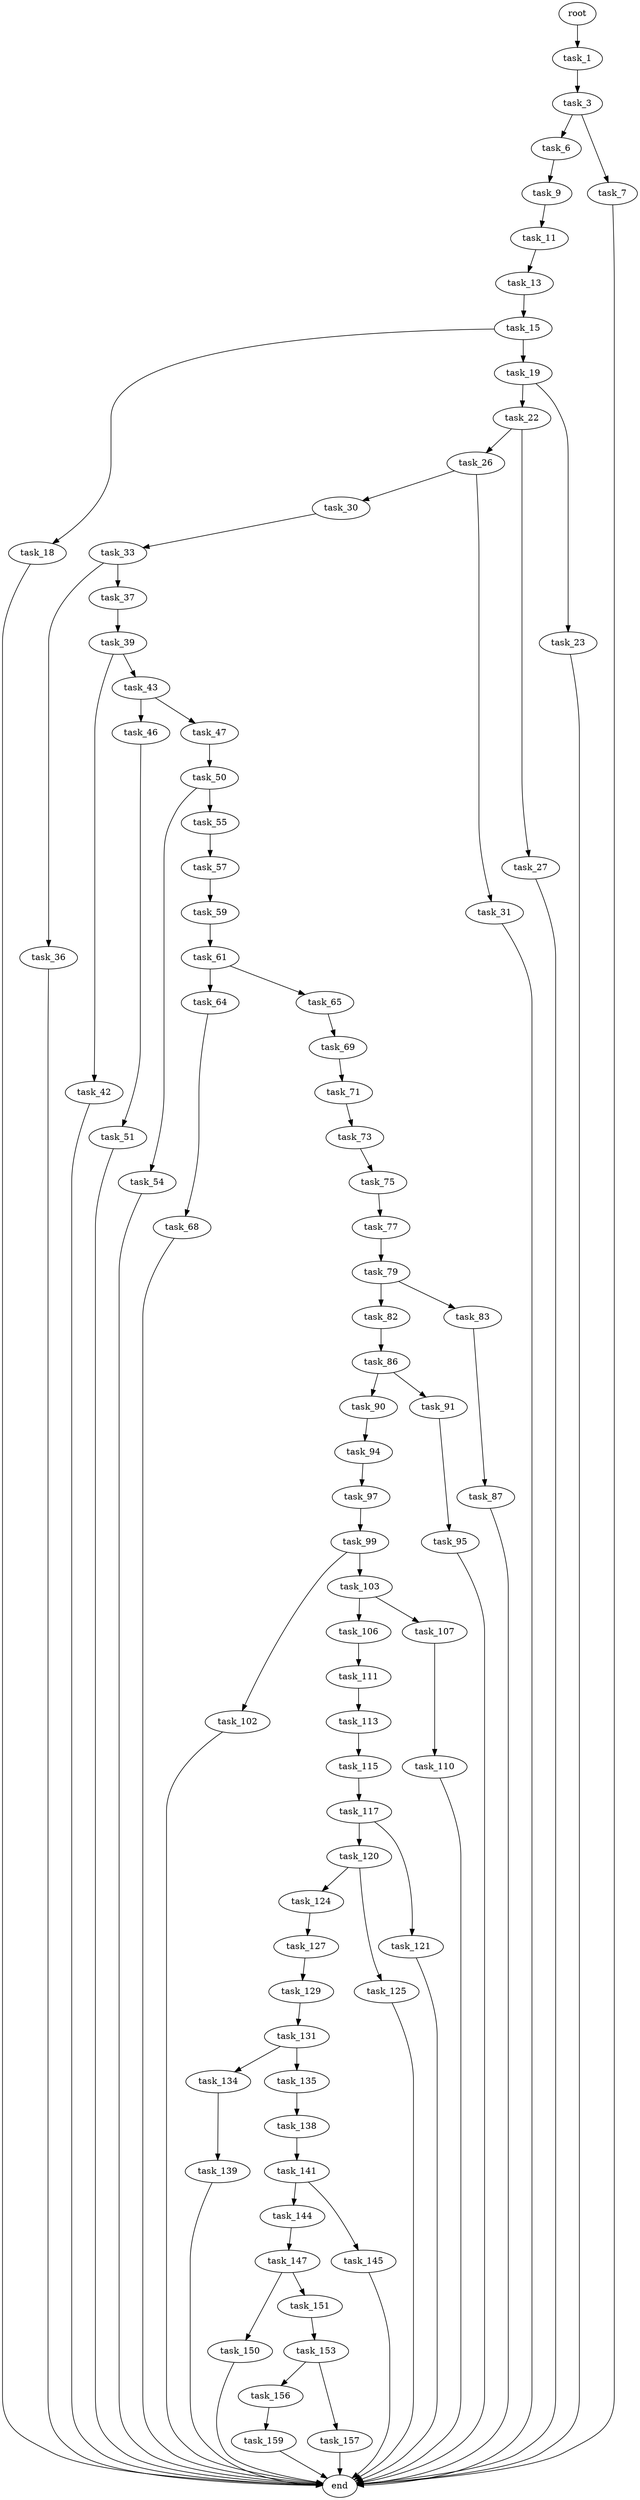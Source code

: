 digraph G {
  root [size="0.000000"];
  task_1 [size="209775811888.000000"];
  task_3 [size="134217728000.000000"];
  task_6 [size="1073741824000.000000"];
  task_7 [size="28991029248.000000"];
  task_9 [size="12613383500.000000"];
  end [size="0.000000"];
  task_11 [size="8245670539.000000"];
  task_13 [size="91757206656.000000"];
  task_15 [size="613935247.000000"];
  task_18 [size="1028225110315.000000"];
  task_19 [size="7915659294.000000"];
  task_22 [size="405605649113.000000"];
  task_23 [size="1073741824000.000000"];
  task_26 [size="534322692874.000000"];
  task_27 [size="1098729616276.000000"];
  task_30 [size="28991029248.000000"];
  task_31 [size="28991029248.000000"];
  task_33 [size="582445435215.000000"];
  task_36 [size="68719476736.000000"];
  task_37 [size="782757789696.000000"];
  task_39 [size="326874240307.000000"];
  task_42 [size="3434497710.000000"];
  task_43 [size="38405497136.000000"];
  task_46 [size="7334047620.000000"];
  task_47 [size="1013255071435.000000"];
  task_51 [size="1498426880.000000"];
  task_50 [size="134217728000.000000"];
  task_54 [size="74422885104.000000"];
  task_55 [size="31664006900.000000"];
  task_57 [size="527927894372.000000"];
  task_59 [size="8589934592.000000"];
  task_61 [size="231928233984.000000"];
  task_64 [size="782757789696.000000"];
  task_65 [size="111657699828.000000"];
  task_68 [size="68719476736.000000"];
  task_69 [size="481634524020.000000"];
  task_71 [size="448378983247.000000"];
  task_73 [size="428280042994.000000"];
  task_75 [size="343959633097.000000"];
  task_77 [size="68719476736.000000"];
  task_79 [size="4523660270.000000"];
  task_82 [size="11121010295.000000"];
  task_83 [size="134217728000.000000"];
  task_86 [size="28991029248.000000"];
  task_87 [size="8345357472.000000"];
  task_90 [size="665803461336.000000"];
  task_91 [size="1392592656657.000000"];
  task_94 [size="782757789696.000000"];
  task_95 [size="1073741824000.000000"];
  task_97 [size="68719476736.000000"];
  task_99 [size="9655559064.000000"];
  task_102 [size="3748580410.000000"];
  task_103 [size="3057947859.000000"];
  task_106 [size="256393432088.000000"];
  task_107 [size="85382681348.000000"];
  task_111 [size="11705085242.000000"];
  task_110 [size="3668865600.000000"];
  task_113 [size="231928233984.000000"];
  task_115 [size="68719476736.000000"];
  task_117 [size="34676753502.000000"];
  task_120 [size="2062425640.000000"];
  task_121 [size="20820303214.000000"];
  task_124 [size="373070155293.000000"];
  task_125 [size="352957789382.000000"];
  task_127 [size="1066605042631.000000"];
  task_129 [size="8589934592.000000"];
  task_131 [size="254091358551.000000"];
  task_134 [size="1869623767.000000"];
  task_135 [size="1015280558638.000000"];
  task_139 [size="4795027588.000000"];
  task_138 [size="1073741824000.000000"];
  task_141 [size="48064837106.000000"];
  task_144 [size="2182661601.000000"];
  task_145 [size="134217728000.000000"];
  task_147 [size="160650899845.000000"];
  task_150 [size="3300901156.000000"];
  task_151 [size="231928233984.000000"];
  task_153 [size="5446769816.000000"];
  task_156 [size="309780416867.000000"];
  task_157 [size="479859696082.000000"];
  task_159 [size="43675857538.000000"];

  root -> task_1 [size="1.000000"];
  task_1 -> task_3 [size="209715200.000000"];
  task_3 -> task_6 [size="209715200.000000"];
  task_3 -> task_7 [size="209715200.000000"];
  task_6 -> task_9 [size="838860800.000000"];
  task_7 -> end [size="1.000000"];
  task_9 -> task_11 [size="536870912.000000"];
  task_11 -> task_13 [size="134217728.000000"];
  task_13 -> task_15 [size="134217728.000000"];
  task_15 -> task_18 [size="75497472.000000"];
  task_15 -> task_19 [size="75497472.000000"];
  task_18 -> end [size="1.000000"];
  task_19 -> task_22 [size="536870912.000000"];
  task_19 -> task_23 [size="536870912.000000"];
  task_22 -> task_26 [size="838860800.000000"];
  task_22 -> task_27 [size="838860800.000000"];
  task_23 -> end [size="1.000000"];
  task_26 -> task_30 [size="838860800.000000"];
  task_26 -> task_31 [size="838860800.000000"];
  task_27 -> end [size="1.000000"];
  task_30 -> task_33 [size="75497472.000000"];
  task_31 -> end [size="1.000000"];
  task_33 -> task_36 [size="679477248.000000"];
  task_33 -> task_37 [size="679477248.000000"];
  task_36 -> end [size="1.000000"];
  task_37 -> task_39 [size="679477248.000000"];
  task_39 -> task_42 [size="838860800.000000"];
  task_39 -> task_43 [size="838860800.000000"];
  task_42 -> end [size="1.000000"];
  task_43 -> task_46 [size="33554432.000000"];
  task_43 -> task_47 [size="33554432.000000"];
  task_46 -> task_51 [size="209715200.000000"];
  task_47 -> task_50 [size="679477248.000000"];
  task_51 -> end [size="1.000000"];
  task_50 -> task_54 [size="209715200.000000"];
  task_50 -> task_55 [size="209715200.000000"];
  task_54 -> end [size="1.000000"];
  task_55 -> task_57 [size="838860800.000000"];
  task_57 -> task_59 [size="838860800.000000"];
  task_59 -> task_61 [size="33554432.000000"];
  task_61 -> task_64 [size="301989888.000000"];
  task_61 -> task_65 [size="301989888.000000"];
  task_64 -> task_68 [size="679477248.000000"];
  task_65 -> task_69 [size="134217728.000000"];
  task_68 -> end [size="1.000000"];
  task_69 -> task_71 [size="536870912.000000"];
  task_71 -> task_73 [size="411041792.000000"];
  task_73 -> task_75 [size="679477248.000000"];
  task_75 -> task_77 [size="301989888.000000"];
  task_77 -> task_79 [size="134217728.000000"];
  task_79 -> task_82 [size="209715200.000000"];
  task_79 -> task_83 [size="209715200.000000"];
  task_82 -> task_86 [size="209715200.000000"];
  task_83 -> task_87 [size="209715200.000000"];
  task_86 -> task_90 [size="75497472.000000"];
  task_86 -> task_91 [size="75497472.000000"];
  task_87 -> end [size="1.000000"];
  task_90 -> task_94 [size="536870912.000000"];
  task_91 -> task_95 [size="838860800.000000"];
  task_94 -> task_97 [size="679477248.000000"];
  task_95 -> end [size="1.000000"];
  task_97 -> task_99 [size="134217728.000000"];
  task_99 -> task_102 [size="301989888.000000"];
  task_99 -> task_103 [size="301989888.000000"];
  task_102 -> end [size="1.000000"];
  task_103 -> task_106 [size="301989888.000000"];
  task_103 -> task_107 [size="301989888.000000"];
  task_106 -> task_111 [size="209715200.000000"];
  task_107 -> task_110 [size="75497472.000000"];
  task_111 -> task_113 [size="209715200.000000"];
  task_110 -> end [size="1.000000"];
  task_113 -> task_115 [size="301989888.000000"];
  task_115 -> task_117 [size="134217728.000000"];
  task_117 -> task_120 [size="33554432.000000"];
  task_117 -> task_121 [size="33554432.000000"];
  task_120 -> task_124 [size="33554432.000000"];
  task_120 -> task_125 [size="33554432.000000"];
  task_121 -> end [size="1.000000"];
  task_124 -> task_127 [size="679477248.000000"];
  task_125 -> end [size="1.000000"];
  task_127 -> task_129 [size="679477248.000000"];
  task_129 -> task_131 [size="33554432.000000"];
  task_131 -> task_134 [size="411041792.000000"];
  task_131 -> task_135 [size="411041792.000000"];
  task_134 -> task_139 [size="33554432.000000"];
  task_135 -> task_138 [size="838860800.000000"];
  task_139 -> end [size="1.000000"];
  task_138 -> task_141 [size="838860800.000000"];
  task_141 -> task_144 [size="838860800.000000"];
  task_141 -> task_145 [size="838860800.000000"];
  task_144 -> task_147 [size="134217728.000000"];
  task_145 -> end [size="1.000000"];
  task_147 -> task_150 [size="209715200.000000"];
  task_147 -> task_151 [size="209715200.000000"];
  task_150 -> end [size="1.000000"];
  task_151 -> task_153 [size="301989888.000000"];
  task_153 -> task_156 [size="209715200.000000"];
  task_153 -> task_157 [size="209715200.000000"];
  task_156 -> task_159 [size="209715200.000000"];
  task_157 -> end [size="1.000000"];
  task_159 -> end [size="1.000000"];
}
